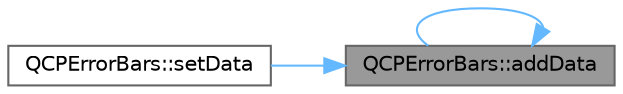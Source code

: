digraph "QCPErrorBars::addData"
{
 // LATEX_PDF_SIZE
  bgcolor="transparent";
  edge [fontname=Helvetica,fontsize=10,labelfontname=Helvetica,labelfontsize=10];
  node [fontname=Helvetica,fontsize=10,shape=box,height=0.2,width=0.4];
  rankdir="RL";
  Node1 [label="QCPErrorBars::addData",height=0.2,width=0.4,color="gray40", fillcolor="grey60", style="filled", fontcolor="black",tooltip=" "];
  Node1 -> Node1 [dir="back",color="steelblue1",style="solid"];
  Node1 -> Node2 [dir="back",color="steelblue1",style="solid"];
  Node2 [label="QCPErrorBars::setData",height=0.2,width=0.4,color="grey40", fillcolor="white", style="filled",URL="$class_q_c_p_error_bars.html#a2f33d68a7ec163b09017dce3d9d3abcc",tooltip=" "];
}
